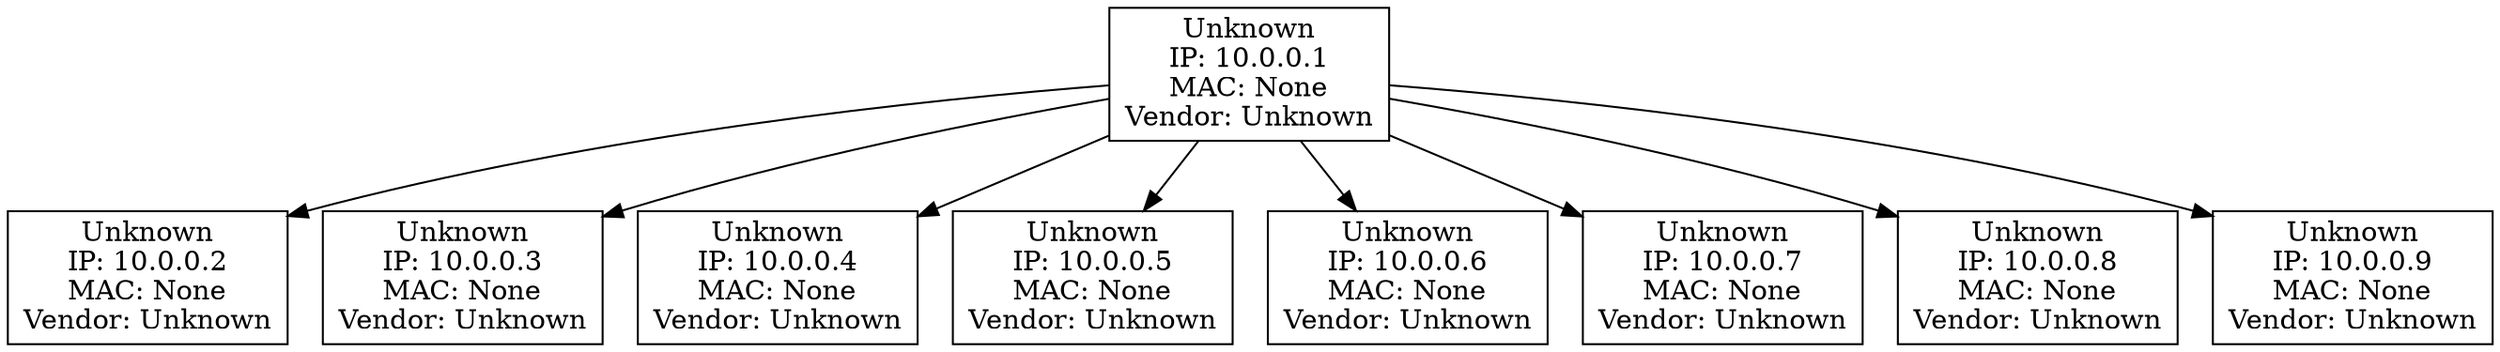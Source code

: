 digraph Network {
    node [shape=box];
    "10.0.0.1" [label="Unknown\nIP: 10.0.0.1\nMAC: None\nVendor: Unknown"];
    "10.0.0.2" [label="Unknown\nIP: 10.0.0.2\nMAC: None\nVendor: Unknown"];
    "10.0.0.3" [label="Unknown\nIP: 10.0.0.3\nMAC: None\nVendor: Unknown"];
    "10.0.0.4" [label="Unknown\nIP: 10.0.0.4\nMAC: None\nVendor: Unknown"];
    "10.0.0.5" [label="Unknown\nIP: 10.0.0.5\nMAC: None\nVendor: Unknown"];
    "10.0.0.6" [label="Unknown\nIP: 10.0.0.6\nMAC: None\nVendor: Unknown"];
    "10.0.0.7" [label="Unknown\nIP: 10.0.0.7\nMAC: None\nVendor: Unknown"];
    "10.0.0.8" [label="Unknown\nIP: 10.0.0.8\nMAC: None\nVendor: Unknown"];
    "10.0.0.9" [label="Unknown\nIP: 10.0.0.9\nMAC: None\nVendor: Unknown"];
    "10.0.0.1" -> "10.0.0.2";
    "10.0.0.1" -> "10.0.0.3";
    "10.0.0.1" -> "10.0.0.4";
    "10.0.0.1" -> "10.0.0.5";
    "10.0.0.1" -> "10.0.0.6";
    "10.0.0.1" -> "10.0.0.7";
    "10.0.0.1" -> "10.0.0.8";
    "10.0.0.1" -> "10.0.0.9";
}
